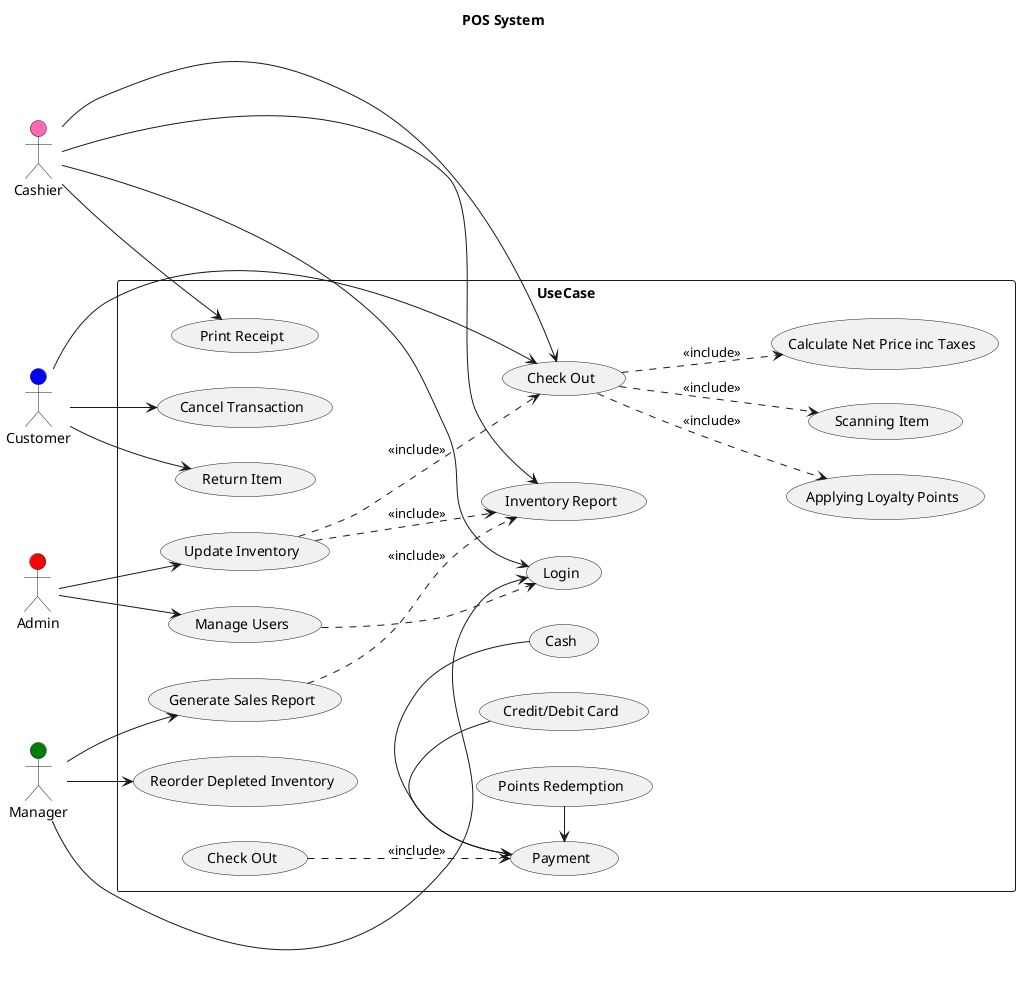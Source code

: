 @startuml
  title POS System
  left to right direction
  skinparam packageStyle rect
  actor Customer #blue
  :Cashier: #HotPink
  actor Admin #Red
  :Manager: #Green
  rectangle UseCase {
    (Cancel Transaction) as (CT)
    (Generate Sales Report) as (GSR)
    (Reorder Depleted Inventory) as (RDI)
    (Applying Loyalty Points) as (ALP)

      Customer --> (Check Out)
      Customer --> (CT)
      Customer --> (Return Item)
      Cashier --> (Check Out)
      Cashier --> (Print Receipt)
      Cashier --> (Inventory Report)
      Cashier --> (Login)


      Admin --> (Manage Users)
      Admin --> (Update Inventory)

      Manager --> (Login)
      Manager --> (GSR)
      Manager --> (RDI)

      (Check Out) ..> (Scanning Item): <<include>>
      (Check Out) ..> (Calculate Net Price inc Taxes): <<include>>
      (Check OUt) ..> (Payment): <<include>>
      (Check Out) ..> (ALP): <<include>>

      (Payment) <- (Cash)
      (Payment) <- (Credit/Debit Card)
      (Payment) <- (Points Redemption)

      (Update Inventory) ..> (Check Out): <<include>>
      (Update Inventory) ..> (Inventory Report): <<include>>
      (GSR) ..> (Inventory Report): <<include>>
      (Manage Users) ..> (Login) <<include>>
  }
@enduml